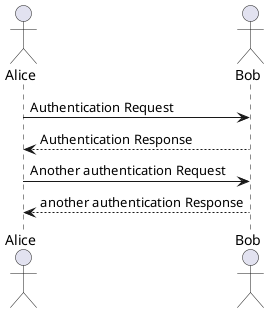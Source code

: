 @startuml
actor Alice
actor Bob
Alice -> Bob: Authentication Request
Bob --> Alice: Authentication Response
Alice -> Bob: Another authentication Request
Alice <-- Bob: another authentication Response
@enduml
